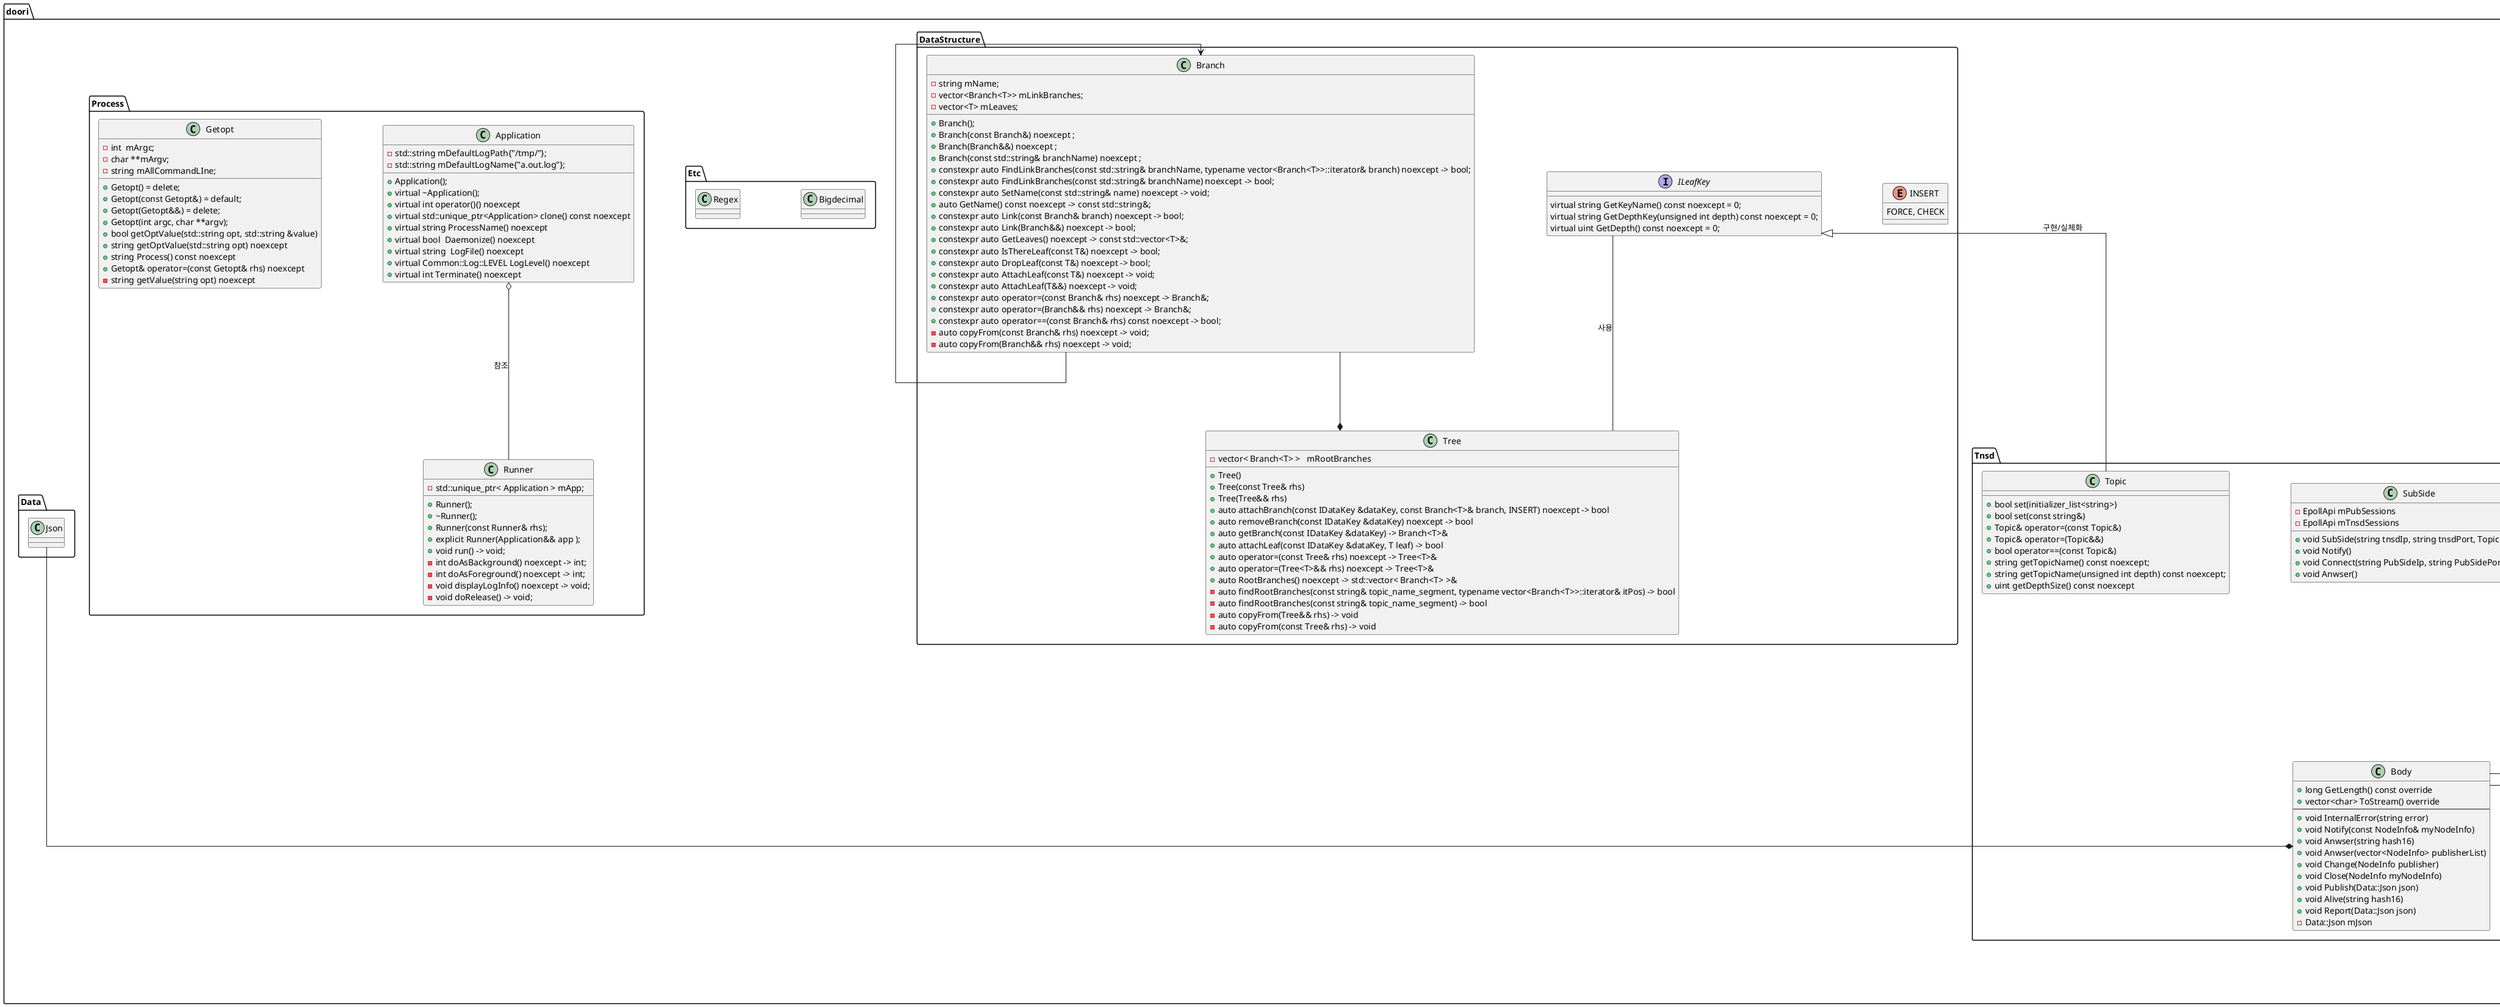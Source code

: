 @startuml
' - private, # protected, + public
'클래스 위 아래 간격을 고정
skinparam ranksep 100
'클래스 좌우 간격을 고정
skinparam nodesep 100
'화살표 방향이 수직 수평으로 표시됨
skinparam linetype ortho
'그래프로 표시되는 글자는 설치되어 있는 D2Coding 폰트로 지정함
skinparam defaultFontName D2Coding
'https://plantuml.com/class-diagram
set namespaceSeparator ::

'''''''''''''''''''''''''''''''''''''''''''''''''''''''''''
'''''''''''''''  Common  Library   ''''''''''''''''''''''''
'''''''''''''''''''''''''''''''''''''''''''''''''''''''''''
class doori::Common::Log{
}
class doori::Common::Error{
+Error()
+Error(Error&& rhs)
+Error(const Error& rhs)
+Error& operator=(Error&& rhs)
+Error& operator=(const Error& rhs)
+void occur(int errnum, bool status, const std::string& cause)
+void occur(int errnum, bool status, char const(&value)[N])
+virtual ~Error()
+void Clear()
+bool Status()
+int Errno()
+const std::string& Cause()
#inline void InjectBySystemcall()
#inline void InjectByClient(const string& cause)
#void InjectByClient(char const(&value)[N])
-bool mStatus
-int mErrno
-string mCause
}

'''''''''''''''''''''''''''''''''''''''''''''''''''''''''''
'''''''''''''''  Enum              ''''''''''''''''''''''''
'''''''''''''''''''''''''''''''''''''''''''''''''''''''''''
enum TnsdTokenId{
+VERSION
+TNSD_IP
+TNSD_PORT
+BINDING_IP_FOR_TNSD
+BINDING_PORT_FOR_TNSD
+BINDING_IP_FOR_MULTISESSION
+BINDING_PORT_FOR_MULTISESSION
+LOG_NAME
+LOG_PATH
+LOG_LEVEL
+MY_TOPIC
+END
}

enum doori::CommunicationMember::SOCK_STATUS {
+INIT
+BINDING
+LISTEN
+ACCEPT
+ESTABLISED
+CLOSED
}

enum doori::CommunicationMember::SOCK_OPT {
+REUSE
+KEEPALIVE
+LINGER
+RCVBUF
+SNDBUF
+RCVTIMEO
+SNDTIMEO
+BROADCAST
+OFF_NAGLE
}

'''''''''''''''''''''''''''''''''''''''''''''''''''''''''''
'''''''''''''''  Process           ''''''''''''''''''''''''
'''''''''''''''''''''''''''''''''''''''''''''''''''''''''''
Interface Application{
#IInterface CreateInterface()
#IIPC CreateIPC()
#IDictionary CreateDictionary()
}

Interface IInterface{
#string GetHederPacket()
#string GetFooterPacket()
}

class Tnsd{
+CreateInterface()
}

class TnsdInterface{
}



interface IDictionary{
#string GetId(Token id)
}

class TnsdDictionary{
}

IDictionary <|-- TnsdDictionary
Application <|-- Tnsd
IInterface <|-- TnsdInterface
IInterface <--o Application
TnsdInterface <--o Tnsd



'''''''''''''''''''''''''''''''''''''''''''''''''''''''
'''''''''   IPC Builder Pattern   '''''''''''''''''''''
'''''''''''''''''''''''''''''''''''''''''''''''''''''''
interface doori::CommunicationMember::IIPC{
void Create(IIPCBuilder& builder)
}

interface doori::CommunicationMember::IIPCBuilder{
unique_ptr<IIPCTopology> GetTopology()
int Establish()
}

class doori::CommunicationMember::TCP{
void Create(IIPCBuilder& builder) override
..
}

class doori::CommunicationMember::TCPBuilder{
+unique_ptr<IIPCTopology> GetTopology() override
+int Establish() override
..
+TCPBuilder() = delete
+TCPBuilder(Socket &socket);
+TCPBuilder(const TCPBuilder&) = delete
+TCPBuilder(TCPBuilder&&) = delete
+TCPBuilder& operator=(const TCPBuilder&) = delete
+TCPBuilder& operator=(TCPBuilder&&) = delete
+void From(string ip, string port)
+void To(string ip, string port)
--
-Socket& mSocket
-TcpApi mTcpApi;
-string mBindingIp
-string mBindingPort
-string mRemoteIp
-string mRemotePort
-bool mServer
-bool mClient
-int SetServer(Socket& server, string ip, string port, int backlogNum, int timeout);
-int BindingClient(Socket& client, string bindingIp, string bindingPort, string remoteIp, string remotePort, int timeout);
}

interface doori::CommunicationMember::IIPCTopology{
long Send(const string &data)
long Recv(string &data, uint8_t tilSize)
int Close()
}

class doori::CommunicationMember::Socket{
+Socket();
+Socket(int fd, SOCK_STATUS status);
+Socket& operator=(const Socket & rhs)
+Socket& operator=(Socket && rhs)
+Socket(const Socket & rhs)
+Socket(Socket && rhs)
+~Socket()
+bool IsBitwise(SOCK_STATUS status)
+void SetBitwise(SOCK_STATUS status)
+void SetBitwise(int fd, SOCK_STATUS status)
+int GetFd()
+long Send()
+long Recv()
+int Close()
---
-int mFd
-int mStatus
}

class doori::CommunicationMember::TcpApi{
+TcpApi(Socket& socket)
+void SetReuseOpt(string ip, string port);
+void SetReuseOpt(string port);
+void SetTimeoutOpt(std::uint8_t timeout);
+void Bind(string ip, string port);
+void Bind(string port);
+void Listen(int backlogNum);
+int Accept();
+void Connect(string ip, string port);
+void Connect(string ip, string port,std::uint8_t timeout);
+Socket & GetSocket() ;
---
-Socket& mSocket
}

struct doori::CommunicationMember::EpollData{
-int mFd;
-int (*mCallEpollApiProcess)( int fd, int(*userFunc)(Socket) );
}

class doori::CommunicationMember::EpollApi{
+explicit EpollApi(Socket& socket);
+void InitEpoll();
+void RunningForeground(int backlogEventNum, int timeout, int(*delegation)(Socket) );
---
-int AddFdInEpollList();
-static int CallEpollApiProcess( int fd, int(*userFunc)(Socket socket)  );
-int    mEpollRoot;
-Socket& mListenSocket;
}

'''''''''''''''''''''''''''''''''''''''''''''''''''''''
'''''''''   Stream                '''''''''''''''''''''
'''''''''''''''''''''''''''''''''''''''''''''''''''''''
enum doori::Stream::CODER{
ASCII
UTF8
UTF16
}

enum doori::Stream::ENDIAN{
BIG
LITTLE
}

enum doori::Stream::DATA_FORMAT{
SOLID
JSON
XML
CSV
}

Interface doori::Stream::IStream{
virtual long GetLength()
virtual vector<char> ToStream()
}

Interface doori::Stream::IHeader{
}

Interface doori::Stream::IBody{
}

class doori::Stream::Protocol {
+Protocol()
+Protocol(const Protocol& rhs)
+Protocol& operator=(const Protocol& rhs)
-char mCoder[K_CODER_LEN]
-char mEndian[K_ENDIAN_LEN]
-char mDataFormat[K_DATAFORMAT_LEN]
}

Interface doori::Stream::StreamTemplate{
+StreamTemplate(CODER coder, ENDIAN endian, DATA_FORMAT dataFormat, Header& h, Body& b)
+vector<char> ToStream()
---
-constexpr static int K_CODER_LEN = 8
-constexpr static int K_ENDIAN_LEN = 8
-constexpr static int K_DATAFORMAT_LEN = 8
-string convertCoder()
-string convertEndian()
-string convertDataFormat()
-CODER mCoder
-ENDIAN mEndian
-DATA_FORMAT mDataFormat
-Protocol mStreamProtocol
-Header& mHeader
-Body& mBody
}

'''''''''''''''''''''''''''''''''''''''''''''''''''''''
'''''''''   doori::DataStructure  '''''''''''''''''''''
'''''''''''''''''''''''''''''''''''''''''''''''''''''''
enum doori::DataStructure::INSERT{
FORCE, CHECK
}

class doori::DataStructure::Tree{
+Tree()
+Tree(const Tree& rhs)
+Tree(Tree&& rhs)
+auto attachBranch(const IDataKey &dataKey, const Branch<T>& branch, INSERT) noexcept -> bool
+auto removeBranch(const IDataKey &dataKey) noexcept -> bool
+auto getBranch(const IDataKey &dataKey) -> Branch<T>&
+auto attachLeaf(const IDataKey &dataKey, T leaf) -> bool
+auto operator=(const Tree& rhs) noexcept -> Tree<T>&
+auto operator=(Tree<T>&& rhs) noexcept -> Tree<T>&
+auto RootBranches() noexcept -> std::vector< Branch<T> >&
-auto findRootBranches(const string& topic_name_segment, typename vector<Branch<T>>::iterator& itPos) -> bool
-auto findRootBranches(const string& topic_name_segment) -> bool
-auto copyFrom(Tree&& rhs) -> void
-auto copyFrom(const Tree& rhs) -> void
-vector< Branch<T> >   mRootBranches
}

class doori::DataStructure::Branch{
+Branch();
+Branch(const Branch&) noexcept ;
+Branch(Branch&&) noexcept ;
+Branch(const std::string& branchName) noexcept ;
+constexpr auto FindLinkBranches(const std::string& branchName, typename vector<Branch<T>>::iterator& branch) noexcept -> bool;
+constexpr auto FindLinkBranches(const std::string& branchName) noexcept -> bool;
+constexpr auto SetName(const std::string& name) noexcept -> void;
+auto GetName() const noexcept -> const std::string&;
+constexpr auto Link(const Branch& branch) noexcept -> bool;
+constexpr auto Link(Branch&&) noexcept -> bool;
+constexpr auto GetLeaves() noexcept -> const std::vector<T>&;
+constexpr auto IsThereLeaf(const T&) noexcept -> bool;
+constexpr auto DropLeaf(const T&) noexcept -> bool;
+constexpr auto AttachLeaf(const T&) noexcept -> void;
+constexpr auto AttachLeaf(T&&) noexcept -> void;
+constexpr auto operator=(const Branch& rhs) noexcept -> Branch&;
+constexpr auto operator=(Branch&& rhs) noexcept -> Branch&;
+constexpr auto operator==(const Branch& rhs) const noexcept -> bool;
-auto copyFrom(const Branch& rhs) noexcept -> void;
-auto copyFrom(Branch&& rhs) noexcept -> void;
-string mName;
-vector<Branch<T>> mLinkBranches;
-vector<T> mLeaves;
}

interface doori::DataStructure::ILeafKey{
virtual string GetKeyName() const noexcept = 0;
virtual string GetDepthKey(unsigned int depth) const noexcept = 0;
virtual uint GetDepth() const noexcept = 0;
}


''''''''''''''''''''''''''''''''''''''''''''
'''' Tnsd
''''''''''''''''''''''''''''''''''''''''''''
enum doori::Tnsd::PROTOCOL{
INTERNAL_ERROR
NOTIFY
ANWSER
CHANGE
ALIVE
CLOSE
PUBLISH
REPORT
}

class doori::Tnsd::NodeInfo{
}

class doori::Tnsd::Header{
+long GetLength() const override
+vector<char> ToStream() override
---
+void SetProtocol(PROTOCOL protocol)
-PROTOCOL mTnsdProtocol
-string switchProtocolName(PROTOCOL protocol) const
-PROTOCOL switchProtocolEnum(string protocol) const
}

class doori::Tnsd::Body{
+long GetLength() const override
+vector<char> ToStream() override
---
+void InternalError(string error)
+void Notify(const NodeInfo& myNodeInfo)
+void Anwser(string hash16)
+void Anwser(vector<NodeInfo> publisherList)
+void Change(NodeInfo publisher)
+void Close(NodeInfo myNodeInfo)
+void Publish(Data::Json json)
+void Alive(string hash16)
+void Report(Data::Json json)
-Data::Json mJson
}

class doori::Tnsd::SubSide{
+void SubSide(string tnsdIp, string tnsdPort, Topic topic)
+void Notify()
+void Connect(string PubSideIp, string PubSidePort)
+void Anwser()
-EpollApi mPubSessions
-EpollApi mTnsdSessions
}

class doori::Tnsd::Topic{
+bool set(initializer_list<string>)
+bool set(const string&)
+Topic& operator=(const Topic&)
+Topic& operator=(Topic&&)
+bool operator==(const Topic&)
+string getTopicName() const noexcept;
+string getTopicName(unsigned int depth) const noexcept;
+uint getDepthSize() const noexcept
}

''''''''''''''''''''''''''''''''''''''''''''
'''' Etc
''''''''''''''''''''''''''''''''''''''''''''
class doori::Etc::Bigdecimal{
}

class doori::Etc::Regex{
}

''''''''''''''''''''''''''''''''''''''''''''
'''' Process
''''''''''''''''''''''''''''''''''''''''''''
class doori::Process::Application{
+Application();
+virtual ~Application();
+virtual int operator()() noexcept
+virtual std::unique_ptr<Application> clone() const noexcept
+virtual string ProcessName() noexcept
+virtual bool  Daemonize() noexcept
+virtual string  LogFile() noexcept
+virtual Common::Log::LEVEL LogLevel() noexcept
+virtual int Terminate() noexcept
-std::string mDefaultLogPath{"/tmp/"};
-std::string mDefaultLogName{"a.out.log"};
}

class doori::Process::Getopt{
+Getopt() = delete;
+Getopt(const Getopt&) = default;
+Getopt(Getopt&&) = delete;
+Getopt(int argc, char **argv);
+bool getOptValue(std::string opt, std::string &value)
+string getOptValue(std::string opt) noexcept
+string Process() const noexcept
+Getopt& operator=(const Getopt& rhs) noexcept
-string getValue(string opt) noexcept
-int  mArgc;
-char **mArgv;
-string mAllCommandLIne;
}

class doori::Process::Runner{
+Runner();
+~Runner();
+Runner(const Runner& rhs);
+explicit Runner(Application&& app );
+void run() -> void;
-int doAsBackground() noexcept -> int;
-int doAsForeground() noexcept -> int;
-void displayLogInfo() noexcept -> void;
-void doRelease() -> void;
-std::unique_ptr< Application > mApp;
}

'''''''''''''''''''''''''''''''''''''''''''''''''''''
'' 관계표현
'''''''''''''''''''''''''''''''''''''''''''''''''''''

Error <|-- EpollApi : 상속
Socket --o EpollApi : 참조
EpollData -- EpollApi : 종속

Error <|-- TcpApi : 상속
Socket o-- TcpApi : 참조

Socket -- SOCK_STATUS
Socket -- SOCK_OPT

IIPCBuilder <|-- TCPBuilder
IIPCTopology <|-- Socket

IIPC <|-- TCP
IIPCBuilder <-o IIPC
TCPBuilder <-o TCP : 의존 <
Socket <.. TCP : 생성 <

doori::Process::Application o-- doori::Process::Runner: 참조

doori::Stream::IStream <|-- doori::Stream::IHeader: 상속
doori::Stream::IStream <|-- doori::Stream::IBody: 상속

doori::Stream::IHeader --o doori::Stream::StreamTemplate: 참조
doori::Stream::IBody --o doori::Stream::StreamTemplate: 참조

doori::Stream::CODER --* doori::Stream::StreamTemplate
doori::Stream::ENDIAN --* doori::Stream::StreamTemplate
doori::Stream::DATA_FORMAT --* doori::Stream::StreamTemplate
doori::Stream::Protocol --* doori::Stream::StreamTemplate

doori::Stream::IHeader <|-- doori::Tnsd::Header : 구현/실체화
doori::Stream::IBody <|-- doori::Tnsd::Body : 구현/실체화

doori::Tnsd::PROTOCOL --* doori::Tnsd::Header
doori::Data::Json --* doori::Tnsd::Body
doori::Tnsd::NodeInfo -- doori::Tnsd::Body

doori::DataStructure::ILeafKey <|-- doori::Tnsd::Topic :구현/실체화

doori::DataStructure::Branch <-- doori::DataStructure::Branch
doori::DataStructure::Branch --* doori::DataStructure::Tree
doori::DataStructure::ILeafKey -- doori::DataStructure::Tree : 사용

@enduml
